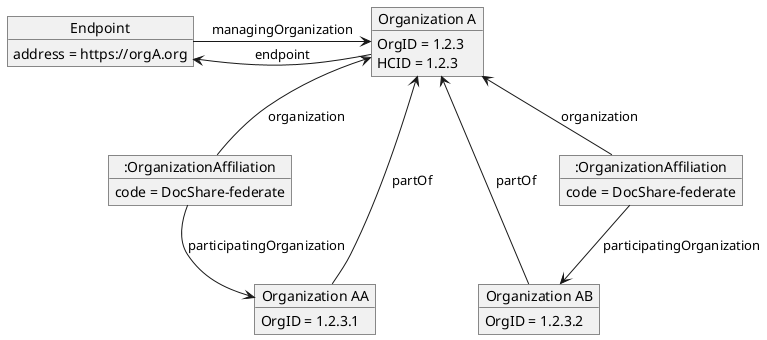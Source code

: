 @startuml dir-endpoint-to-org-affiliates
hide footbox

object "Organization A" as OrganizationA
OrganizationA : OrgID = 1.2.3
OrganizationA : HCID = 1.2.3
object "Organization AA" as OrganizationAA
OrganizationAA : OrgID = 1.2.3.1
object "Endpoint" as EndpointA
EndpointA : address = https://orgA.org
object "Organization AB" as OrganizationAB
OrganizationAB : OrgID = 1.2.3.2
object ":OrganizationAffiliation" as OrgAff
OrgAff : code = DocShare-federate
OrgAff --> OrganizationAA : participatingOrganization
OrganizationA <-- OrgAff : organization
object ":OrganizationAffiliation" as OrgAff2
OrgAff2 : code = DocShare-federate
OrgAff2 --> OrganizationAB : participatingOrganization
OrganizationA <-- OrgAff2 : organization

EndpointA <-- OrganizationA : endpoint

OrganizationA <- OrganizationAA : partOf
OrganizationA <- OrganizationAB : partOf

OrganizationA <- EndpointA : managingOrganization

@enduml
